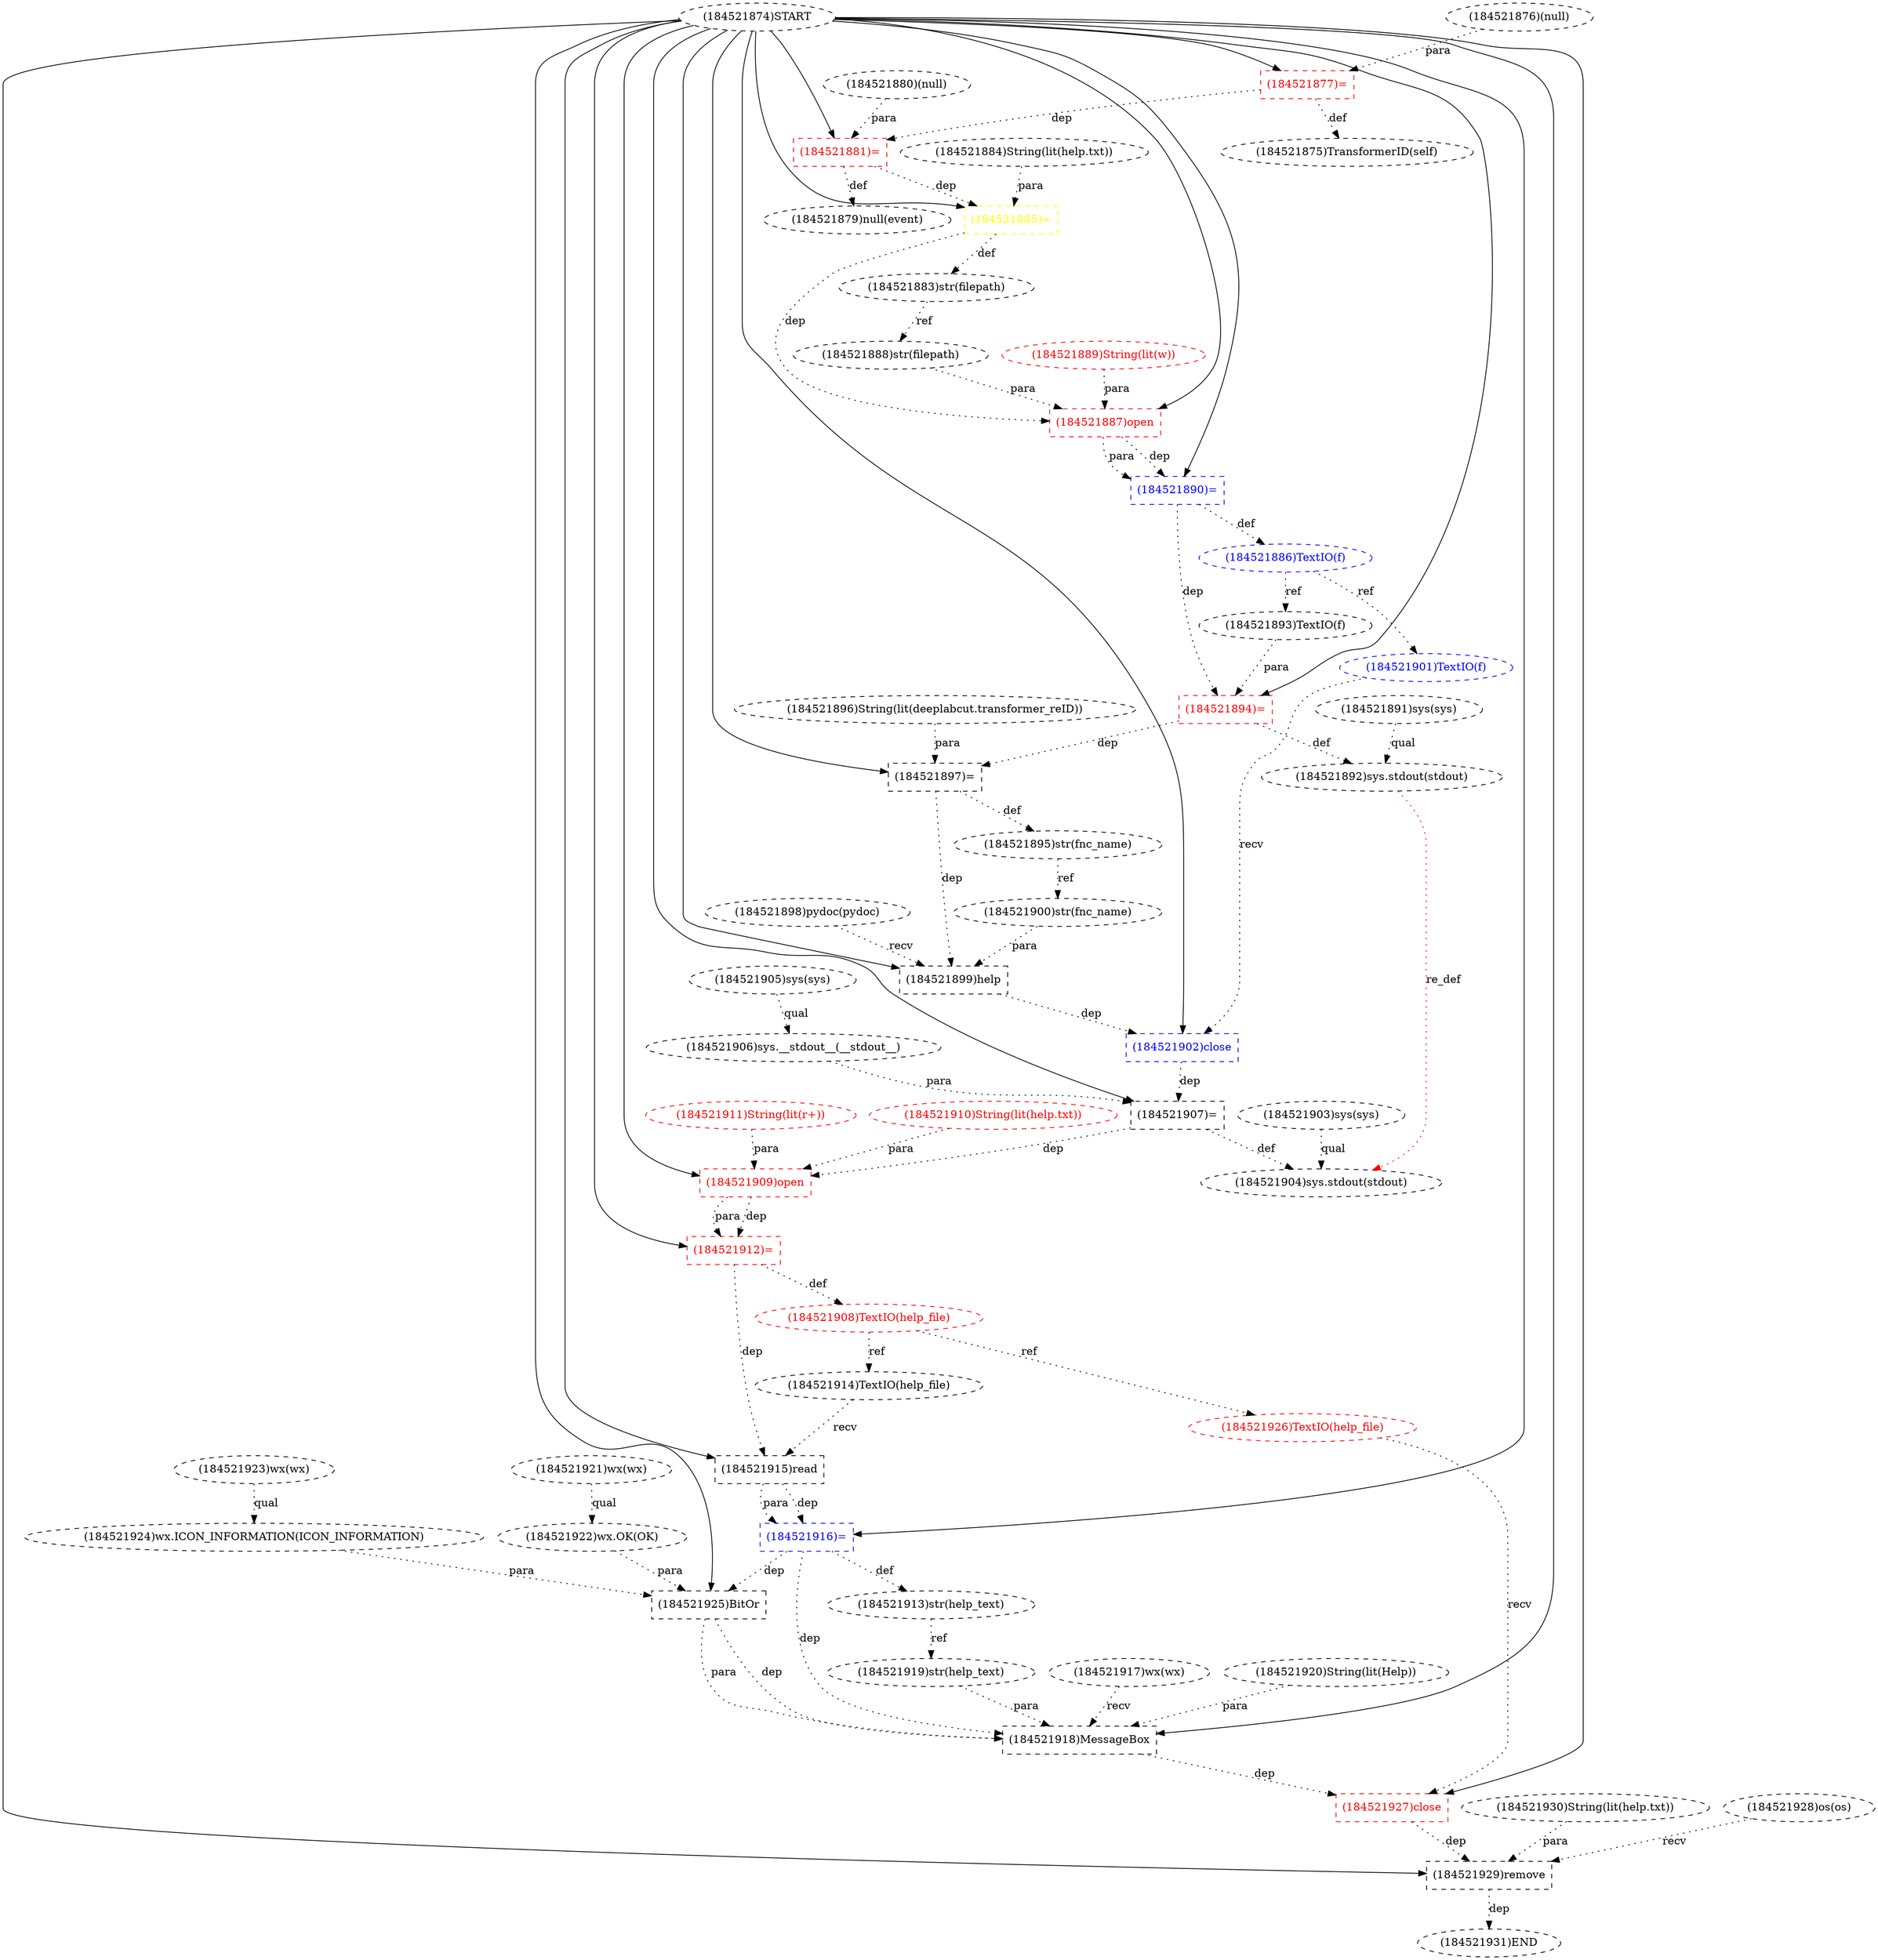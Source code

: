 digraph G {
1 [label="(184521903)sys(sys)" shape=ellipse style=dashed]
2 [label="(184521889)String(lit(w))" shape=ellipse style=dashed color=red fontcolor=red]
3 [label="(184521895)str(fnc_name)" shape=ellipse style=dashed]
4 [label="(184521890)=" shape=box style=dashed color=blue fontcolor=blue]
5 [label="(184521877)=" shape=box style=dashed color=red fontcolor=red]
6 [label="(184521881)=" shape=box style=dashed color=red fontcolor=red]
7 [label="(184521907)=" shape=box style=dashed color=black fontcolor=black]
8 [label="(184521917)wx(wx)" shape=ellipse style=dashed]
9 [label="(184521892)sys.stdout(stdout)" shape=ellipse style=dashed]
10 [label="(184521885)=" shape=box style=dashed color=yellow fontcolor=yellow]
11 [label="(184521898)pydoc(pydoc)" shape=ellipse style=dashed]
12 [label="(184521901)TextIO(f)" shape=ellipse style=dashed color=blue fontcolor=blue]
13 [label="(184521931)END" style=dashed]
14 [label="(184521916)=" shape=box style=dashed color=blue fontcolor=blue]
15 [label="(184521891)sys(sys)" shape=ellipse style=dashed]
16 [label="(184521887)open" shape=box style=dashed color=red fontcolor=red]
17 [label="(184521906)sys.__stdout__(__stdout__)" shape=ellipse style=dashed]
18 [label="(184521874)START" style=dashed]
19 [label="(184521894)=" shape=box style=dashed color=red fontcolor=red]
20 [label="(184521886)TextIO(f)" shape=ellipse style=dashed color=blue fontcolor=blue]
21 [label="(184521876)(null)" shape=ellipse style=dashed]
22 [label="(184521883)str(filepath)" shape=ellipse style=dashed]
23 [label="(184521909)open" shape=box style=dashed color=red fontcolor=red]
24 [label="(184521899)help" shape=box style=dashed]
25 [label="(184521914)TextIO(help_file)" shape=ellipse style=dashed]
26 [label="(184521927)close" shape=box style=dashed color=red fontcolor=red]
27 [label="(184521912)=" shape=box style=dashed color=red fontcolor=red]
28 [label="(184521875)TransformerID(self)" shape=ellipse style=dashed]
29 [label="(184521924)wx.ICON_INFORMATION(ICON_INFORMATION)" shape=ellipse style=dashed]
30 [label="(184521922)wx.OK(OK)" shape=ellipse style=dashed]
31 [label="(184521915)read" shape=box style=dashed]
32 [label="(184521918)MessageBox" shape=box style=dashed]
33 [label="(184521920)String(lit(Help))" shape=ellipse style=dashed]
34 [label="(184521879)null(event)" shape=ellipse style=dashed]
35 [label="(184521926)TextIO(help_file)" shape=ellipse style=dashed color=red fontcolor=red]
36 [label="(184521921)wx(wx)" shape=ellipse style=dashed]
37 [label="(184521930)String(lit(help.txt))" shape=ellipse style=dashed]
38 [label="(184521884)String(lit(help.txt))" shape=ellipse style=dashed]
39 [label="(184521929)remove" shape=box style=dashed]
40 [label="(184521896)String(lit(deeplabcut.transformer_reID))" shape=ellipse style=dashed]
41 [label="(184521919)str(help_text)" shape=ellipse style=dashed]
42 [label="(184521925)BitOr" shape=box style=dashed]
43 [label="(184521923)wx(wx)" shape=ellipse style=dashed]
44 [label="(184521911)String(lit(r+))" shape=ellipse style=dashed color=red fontcolor=red]
45 [label="(184521908)TextIO(help_file)" shape=ellipse style=dashed color=red fontcolor=red]
46 [label="(184521928)os(os)" shape=ellipse style=dashed]
47 [label="(184521888)str(filepath)" shape=ellipse style=dashed]
48 [label="(184521910)String(lit(help.txt))" shape=ellipse style=dashed color=red fontcolor=red]
49 [label="(184521905)sys(sys)" shape=ellipse style=dashed]
50 [label="(184521900)str(fnc_name)" shape=ellipse style=dashed]
51 [label="(184521897)=" shape=box style=dashed color=black fontcolor=black]
52 [label="(184521902)close" shape=box style=dashed color=blue fontcolor=blue]
53 [label="(184521893)TextIO(f)" shape=ellipse style=dashed]
54 [label="(184521904)sys.stdout(stdout)" shape=ellipse style=dashed]
55 [label="(184521880)(null)" shape=ellipse style=dashed]
56 [label="(184521913)str(help_text)" shape=ellipse style=dashed]
51 -> 3 [label="def" style=dotted];
18 -> 4 [label="" style=solid];
16 -> 4 [label="dep" style=dotted];
16 -> 4 [label="para" style=dotted];
18 -> 5 [label="" style=solid];
21 -> 5 [label="para" style=dotted];
18 -> 6 [label="" style=solid];
55 -> 6 [label="para" style=dotted];
5 -> 6 [label="dep" style=dotted];
18 -> 7 [label="" style=solid];
17 -> 7 [label="para" style=dotted];
52 -> 7 [label="dep" style=dotted];
15 -> 9 [label="qual" style=dotted];
19 -> 9 [label="def" style=dotted];
18 -> 10 [label="" style=solid];
38 -> 10 [label="para" style=dotted];
6 -> 10 [label="dep" style=dotted];
20 -> 12 [label="ref" style=dotted];
39 -> 13 [label="dep" style=dotted];
18 -> 14 [label="" style=solid];
31 -> 14 [label="dep" style=dotted];
31 -> 14 [label="para" style=dotted];
18 -> 16 [label="" style=solid];
47 -> 16 [label="para" style=dotted];
2 -> 16 [label="para" style=dotted];
10 -> 16 [label="dep" style=dotted];
49 -> 17 [label="qual" style=dotted];
18 -> 19 [label="" style=solid];
53 -> 19 [label="para" style=dotted];
4 -> 19 [label="dep" style=dotted];
4 -> 20 [label="def" style=dotted];
10 -> 22 [label="def" style=dotted];
18 -> 23 [label="" style=solid];
48 -> 23 [label="para" style=dotted];
44 -> 23 [label="para" style=dotted];
7 -> 23 [label="dep" style=dotted];
18 -> 24 [label="" style=solid];
11 -> 24 [label="recv" style=dotted];
50 -> 24 [label="para" style=dotted];
51 -> 24 [label="dep" style=dotted];
45 -> 25 [label="ref" style=dotted];
18 -> 26 [label="" style=solid];
35 -> 26 [label="recv" style=dotted];
32 -> 26 [label="dep" style=dotted];
18 -> 27 [label="" style=solid];
23 -> 27 [label="dep" style=dotted];
23 -> 27 [label="para" style=dotted];
5 -> 28 [label="def" style=dotted];
43 -> 29 [label="qual" style=dotted];
36 -> 30 [label="qual" style=dotted];
18 -> 31 [label="" style=solid];
25 -> 31 [label="recv" style=dotted];
27 -> 31 [label="dep" style=dotted];
18 -> 32 [label="" style=solid];
8 -> 32 [label="recv" style=dotted];
41 -> 32 [label="para" style=dotted];
33 -> 32 [label="para" style=dotted];
42 -> 32 [label="dep" style=dotted];
42 -> 32 [label="para" style=dotted];
14 -> 32 [label="dep" style=dotted];
6 -> 34 [label="def" style=dotted];
45 -> 35 [label="ref" style=dotted];
18 -> 39 [label="" style=solid];
46 -> 39 [label="recv" style=dotted];
37 -> 39 [label="para" style=dotted];
26 -> 39 [label="dep" style=dotted];
56 -> 41 [label="ref" style=dotted];
18 -> 42 [label="" style=solid];
30 -> 42 [label="para" style=dotted];
29 -> 42 [label="para" style=dotted];
14 -> 42 [label="dep" style=dotted];
27 -> 45 [label="def" style=dotted];
22 -> 47 [label="ref" style=dotted];
3 -> 50 [label="ref" style=dotted];
18 -> 51 [label="" style=solid];
40 -> 51 [label="para" style=dotted];
19 -> 51 [label="dep" style=dotted];
18 -> 52 [label="" style=solid];
12 -> 52 [label="recv" style=dotted];
24 -> 52 [label="dep" style=dotted];
20 -> 53 [label="ref" style=dotted];
1 -> 54 [label="qual" style=dotted];
7 -> 54 [label="def" style=dotted];
9 -> 54 [label="re_def" style=dotted color=red];
14 -> 56 [label="def" style=dotted];
}